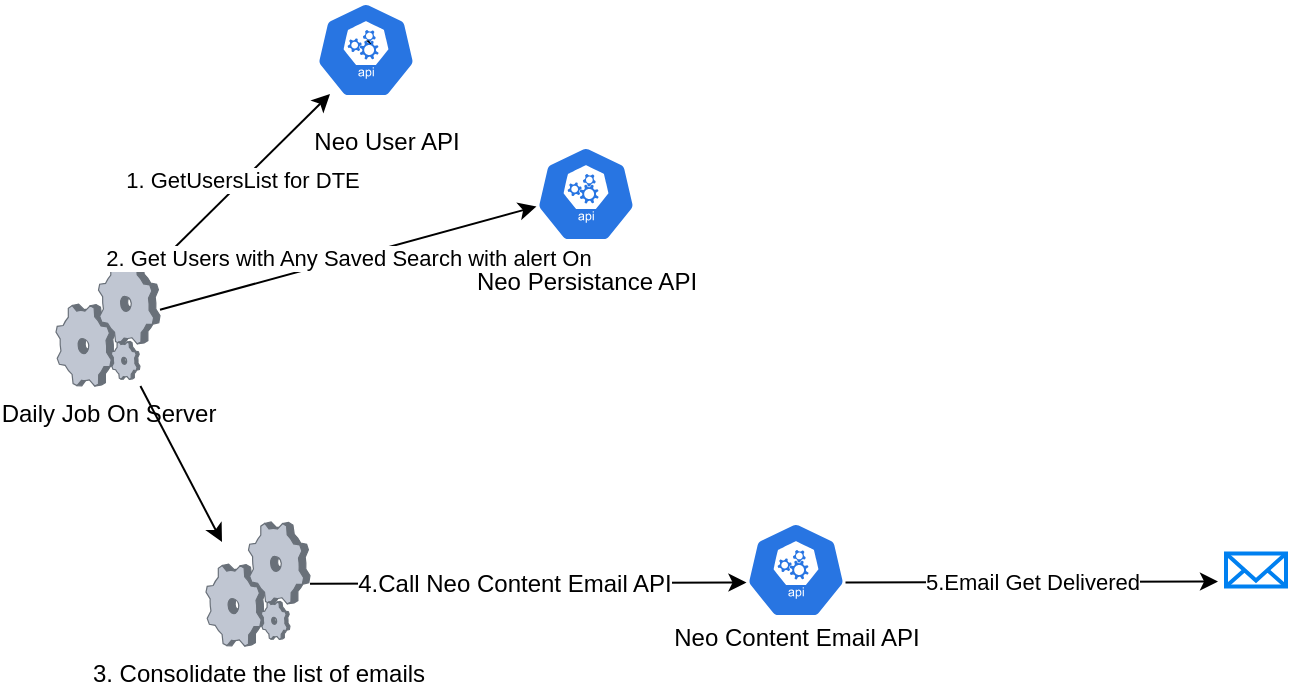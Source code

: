 <mxfile version="12.4.3" type="github" pages="1">
  <diagram id="3XFEYAFnTxACrlNEXAh3" name="Page-1">
    <mxGraphModel dx="1186" dy="693" grid="1" gridSize="10" guides="1" tooltips="1" connect="1" arrows="1" fold="1" page="1" pageScale="1" pageWidth="850" pageHeight="1100" math="0" shadow="0">
      <root>
        <mxCell id="0"/>
        <mxCell id="1" parent="0"/>
        <mxCell id="WjCMefwxAz1S7F4nKkNT-1" value="Daily Job On Server" style="verticalLabelPosition=bottom;aspect=fixed;html=1;verticalAlign=top;strokeColor=none;align=center;outlineConnect=0;shape=mxgraph.citrix.process;" vertex="1" parent="1">
          <mxGeometry x="80" y="200" width="52" height="62" as="geometry"/>
        </mxCell>
        <mxCell id="WjCMefwxAz1S7F4nKkNT-2" value="`````" style="html=1;dashed=0;whitespace=wrap;fillColor=#2875E2;strokeColor=#ffffff;points=[[0.005,0.63,0],[0.1,0.2,0],[0.9,0.2,0],[0.5,0,0],[0.995,0.63,0],[0.72,0.99,0],[0.5,1,0],[0.28,0.99,0]];shape=mxgraph.kubernetes.icon;prIcon=api" vertex="1" parent="1">
          <mxGeometry x="210" y="70" width="50" height="48" as="geometry"/>
        </mxCell>
        <mxCell id="WjCMefwxAz1S7F4nKkNT-3" value="Neo User API&lt;br&gt;" style="text;html=1;resizable=0;autosize=1;align=center;verticalAlign=middle;points=[];fillColor=none;strokeColor=none;rounded=0;" vertex="1" parent="1">
          <mxGeometry x="200" y="130" width="90" height="20" as="geometry"/>
        </mxCell>
        <mxCell id="WjCMefwxAz1S7F4nKkNT-4" value="1. GetUsersList for DTE" style="endArrow=classic;html=1;entryX=0.14;entryY=0.917;entryDx=0;entryDy=0;entryPerimeter=0;" edge="1" parent="1">
          <mxGeometry width="50" height="50" relative="1" as="geometry">
            <mxPoint x="130" y="202" as="sourcePoint"/>
            <mxPoint x="217" y="116.016" as="targetPoint"/>
          </mxGeometry>
        </mxCell>
        <mxCell id="WjCMefwxAz1S7F4nKkNT-5" value="" style="html=1;dashed=0;whitespace=wrap;fillColor=#2875E2;strokeColor=#ffffff;points=[[0.005,0.63,0],[0.1,0.2,0],[0.9,0.2,0],[0.5,0,0],[0.995,0.63,0],[0.72,0.99,0],[0.5,1,0],[0.28,0.99,0]];shape=mxgraph.kubernetes.icon;prIcon=api" vertex="1" parent="1">
          <mxGeometry x="320" y="142" width="50" height="48" as="geometry"/>
        </mxCell>
        <mxCell id="WjCMefwxAz1S7F4nKkNT-6" value="Neo Persistance API" style="text;html=1;resizable=0;autosize=1;align=center;verticalAlign=middle;points=[];fillColor=none;strokeColor=none;rounded=0;" vertex="1" parent="1">
          <mxGeometry x="280" y="200" width="130" height="20" as="geometry"/>
        </mxCell>
        <mxCell id="WjCMefwxAz1S7F4nKkNT-7" value="2. Get Users with Any Saved Search with alert On" style="endArrow=classic;html=1;entryX=0.005;entryY=0.63;entryDx=0;entryDy=0;entryPerimeter=0;" edge="1" parent="1" source="WjCMefwxAz1S7F4nKkNT-1" target="WjCMefwxAz1S7F4nKkNT-5">
          <mxGeometry width="50" height="50" relative="1" as="geometry">
            <mxPoint x="220" y="230" as="sourcePoint"/>
            <mxPoint x="270" y="180" as="targetPoint"/>
          </mxGeometry>
        </mxCell>
        <mxCell id="WjCMefwxAz1S7F4nKkNT-11" value="3. Consolidate the list of emails" style="verticalLabelPosition=bottom;aspect=fixed;html=1;verticalAlign=top;strokeColor=none;align=center;outlineConnect=0;shape=mxgraph.citrix.process;" vertex="1" parent="1">
          <mxGeometry x="155" y="330" width="52" height="62" as="geometry"/>
        </mxCell>
        <mxCell id="WjCMefwxAz1S7F4nKkNT-13" value="" style="html=1;dashed=0;whitespace=wrap;fillColor=#2875E2;strokeColor=#ffffff;points=[[0.005,0.63,0],[0.1,0.2,0],[0.9,0.2,0],[0.5,0,0],[0.995,0.63,0],[0.72,0.99,0],[0.5,1,0],[0.28,0.99,0]];shape=mxgraph.kubernetes.icon;prIcon=api" vertex="1" parent="1">
          <mxGeometry x="425" y="330" width="50" height="48" as="geometry"/>
        </mxCell>
        <mxCell id="WjCMefwxAz1S7F4nKkNT-14" value="" style="endArrow=classic;html=1;entryX=0.005;entryY=0.63;entryDx=0;entryDy=0;entryPerimeter=0;" edge="1" parent="1" source="WjCMefwxAz1S7F4nKkNT-11" target="WjCMefwxAz1S7F4nKkNT-13">
          <mxGeometry width="50" height="50" relative="1" as="geometry">
            <mxPoint x="225" y="400" as="sourcePoint"/>
            <mxPoint x="275" y="350" as="targetPoint"/>
          </mxGeometry>
        </mxCell>
        <mxCell id="WjCMefwxAz1S7F4nKkNT-15" value="4.Call Neo Content Email API" style="text;html=1;align=center;verticalAlign=middle;resizable=0;points=[];;labelBackgroundColor=#ffffff;" vertex="1" connectable="0" parent="WjCMefwxAz1S7F4nKkNT-14">
          <mxGeometry x="-0.065" relative="1" as="geometry">
            <mxPoint as="offset"/>
          </mxGeometry>
        </mxCell>
        <mxCell id="WjCMefwxAz1S7F4nKkNT-16" value="Neo Content Email API" style="text;html=1;resizable=0;autosize=1;align=center;verticalAlign=middle;points=[];fillColor=none;strokeColor=none;rounded=0;" vertex="1" parent="1">
          <mxGeometry x="380" y="378" width="140" height="20" as="geometry"/>
        </mxCell>
        <mxCell id="WjCMefwxAz1S7F4nKkNT-17" value="" style="html=1;verticalLabelPosition=bottom;align=center;labelBackgroundColor=#ffffff;verticalAlign=top;strokeWidth=2;strokeColor=#0080F0;shadow=0;dashed=0;shape=mxgraph.ios7.icons.mail;" vertex="1" parent="1">
          <mxGeometry x="665" y="345.75" width="30" height="16.5" as="geometry"/>
        </mxCell>
        <mxCell id="WjCMefwxAz1S7F4nKkNT-18" value="5.Email Get Delivered" style="endArrow=classic;html=1;entryX=-0.133;entryY=0.848;entryDx=0;entryDy=0;entryPerimeter=0;exitX=0.995;exitY=0.63;exitDx=0;exitDy=0;exitPerimeter=0;" edge="1" parent="1" source="WjCMefwxAz1S7F4nKkNT-13" target="WjCMefwxAz1S7F4nKkNT-17">
          <mxGeometry width="50" height="50" relative="1" as="geometry">
            <mxPoint x="485" y="350" as="sourcePoint"/>
            <mxPoint x="535" y="300" as="targetPoint"/>
          </mxGeometry>
        </mxCell>
        <mxCell id="WjCMefwxAz1S7F4nKkNT-19" value="" style="endArrow=classic;html=1;" edge="1" parent="1" source="WjCMefwxAz1S7F4nKkNT-1">
          <mxGeometry width="50" height="50" relative="1" as="geometry">
            <mxPoint x="50" y="480" as="sourcePoint"/>
            <mxPoint x="163" y="340" as="targetPoint"/>
          </mxGeometry>
        </mxCell>
      </root>
    </mxGraphModel>
  </diagram>
</mxfile>
